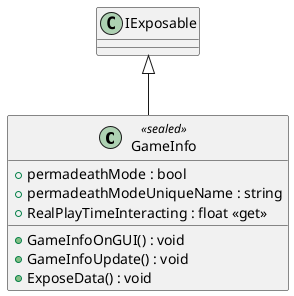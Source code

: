 @startuml
class GameInfo <<sealed>> {
    + permadeathMode : bool
    + permadeathModeUniqueName : string
    + RealPlayTimeInteracting : float <<get>>
    + GameInfoOnGUI() : void
    + GameInfoUpdate() : void
    + ExposeData() : void
}
IExposable <|-- GameInfo
@enduml
